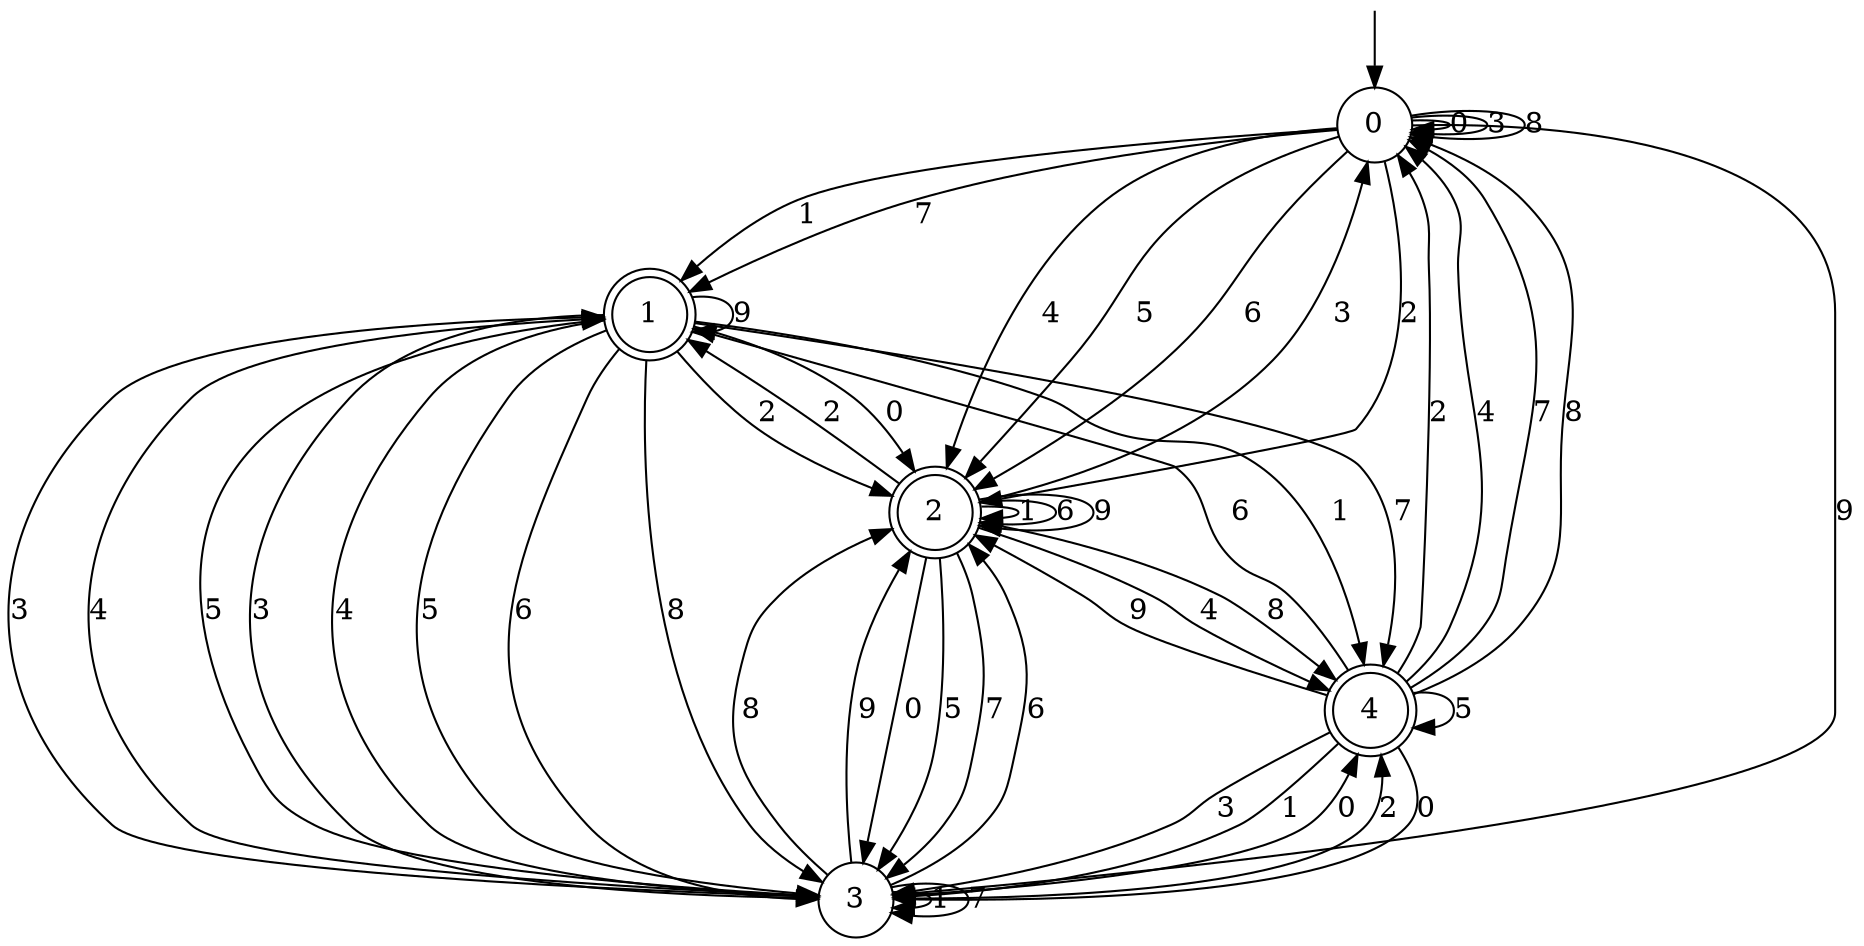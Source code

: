 digraph g {

	s0 [shape="circle" label="0"];
	s1 [shape="doublecircle" label="1"];
	s2 [shape="doublecircle" label="2"];
	s3 [shape="circle" label="3"];
	s4 [shape="doublecircle" label="4"];
	s0 -> s0 [label="0"];
	s0 -> s1 [label="1"];
	s0 -> s2 [label="2"];
	s0 -> s0 [label="3"];
	s0 -> s2 [label="4"];
	s0 -> s2 [label="5"];
	s0 -> s2 [label="6"];
	s0 -> s1 [label="7"];
	s0 -> s0 [label="8"];
	s0 -> s3 [label="9"];
	s1 -> s2 [label="0"];
	s1 -> s4 [label="1"];
	s1 -> s2 [label="2"];
	s1 -> s3 [label="3"];
	s1 -> s3 [label="4"];
	s1 -> s3 [label="5"];
	s1 -> s3 [label="6"];
	s1 -> s4 [label="7"];
	s1 -> s3 [label="8"];
	s1 -> s1 [label="9"];
	s2 -> s3 [label="0"];
	s2 -> s2 [label="1"];
	s2 -> s1 [label="2"];
	s2 -> s0 [label="3"];
	s2 -> s4 [label="4"];
	s2 -> s3 [label="5"];
	s2 -> s2 [label="6"];
	s2 -> s3 [label="7"];
	s2 -> s4 [label="8"];
	s2 -> s2 [label="9"];
	s3 -> s4 [label="0"];
	s3 -> s3 [label="1"];
	s3 -> s4 [label="2"];
	s3 -> s1 [label="3"];
	s3 -> s1 [label="4"];
	s3 -> s1 [label="5"];
	s3 -> s2 [label="6"];
	s3 -> s3 [label="7"];
	s3 -> s2 [label="8"];
	s3 -> s2 [label="9"];
	s4 -> s3 [label="0"];
	s4 -> s3 [label="1"];
	s4 -> s0 [label="2"];
	s4 -> s3 [label="3"];
	s4 -> s0 [label="4"];
	s4 -> s4 [label="5"];
	s4 -> s1 [label="6"];
	s4 -> s0 [label="7"];
	s4 -> s0 [label="8"];
	s4 -> s2 [label="9"];

__start0 [label="" shape="none" width="0" height="0"];
__start0 -> s0;

}
